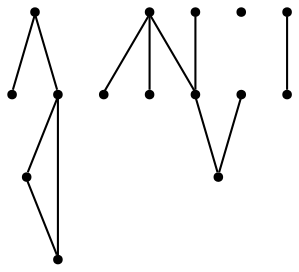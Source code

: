 graph {
  node [shape=point,comment="{\"directed\":false,\"doi\":\"10.1007/3-540-37623-2_23\",\"figure\":\"7 (1)\"}"]

  v0 [pos="1430.1391239033496,434.8924933539496"]
  v1 [pos="1430.1391239033496,379.61422390407984"]
  v2 [pos="1430.1391239033496,490.1669481065537"]
  v3 [pos="1430.1391239033496,545.4452175564236"]
  v4 [pos="1374.8555334670914,545.4452175564236"]
  v5 [pos="1319.5762667556373,342.76475694444434"]
  v6 [pos="1227.4398530398057,490.1669481065537"]
  v7 [pos="1024.7405185920732,655.9976874457465"]
  v8 [pos="1153.7297555874782,619.1484747992621"]
  v9 [pos="1153.7297555874782,342.76475694444434"]
  v10 [pos="1153.7297555874782,398.0432807074652"]
  v11 [pos="1153.7297555874782,840.2537960476345"]
  v12 [pos="1080.0197853035274,803.4042019314236"]
  v13 [pos="1080.0197853035274,748.1258053249783"]
  v14 [pos="1024.7405185920732,582.294684516059"]

  v0 -- v1 [id="-1",pos="1430.1391239033496,434.8924933539496 1430.1391239033496,379.61422390407984 1430.1391239033496,379.61422390407984 1430.1391239033496,379.61422390407984"]
  v7 -- v14 [id="-4",pos="1024.7405185920732,655.9976874457465 1024.7405185920732,582.294684516059 1024.7405185920732,582.294684516059 1024.7405185920732,582.294684516059"]
  v12 -- v11 [id="-6",pos="1080.0197853035274,803.4042019314236 1080.0197853035272,840.253414577908 1080.0197853035272,840.253414577908 1080.0197853035272,840.253414577908 1153.7297555874782,840.2537960476345 1153.7297555874782,840.2537960476345 1153.7297555874782,840.2537960476345"]
  v13 -- v12 [id="-7",pos="1080.0197853035274,748.1258053249783 1080.0197853035274,803.4042019314236 1080.0197853035274,803.4042019314236 1080.0197853035274,803.4042019314236"]
  v0 -- v2 [id="-8",pos="1430.1391239033496,434.8924933539496 1430.1391239033496,490.1669481065537 1430.1391239033496,490.1669481065537 1430.1391239033496,490.1669481065537"]
  v9 -- v12 [id="-9",pos="1153.7297555874782,342.76475694444434 1116.8769958920932,342.76475694444434 1116.8769958920932,342.76475694444434 1116.8769958920932,342.76475694444434 1116.8769958920932,803.4001329210068 1116.8769958920932,803.4001329210068 1116.8769958920932,803.4001329210068 1080.0197853035274,803.4042019314236 1080.0197853035274,803.4042019314236 1080.0197853035274,803.4042019314236"]
  v3 -- v2 [id="-10",pos="1430.1391239033496,545.4452175564236 1430.1391239033496,490.1669481065537 1430.1391239033496,490.1669481065537 1430.1391239033496,490.1669481065537"]
  v2 -- v4 [id="-11",pos="1430.1391239033496,490.1669481065537 1374.8555970512796,490.1666937934027 1374.8555970512796,490.1666937934027 1374.8555970512796,490.1666937934027 1374.8555334670914,545.4452175564236 1374.8555334670914,545.4452175564236 1374.8555334670914,545.4452175564236"]
  v8 -- v11 [id="-12",pos="1153.7297555874782,619.1484747992621 1153.7297555874782,840.2537960476345 1153.7297555874782,840.2537960476345 1153.7297555874782,840.2537960476345"]
  v9 -- v5 [id="-14",pos="1153.7297555874782,342.76475694444434 1319.5762667556373,342.76475694444434 1319.5762667556373,342.76475694444434 1319.5762667556373,342.76475694444434"]
  v4 -- v3 [id="-15",pos="1374.8555334670914,545.4452175564236 1430.1391239033496,545.4452175564236 1430.1391239033496,545.4452175564236 1430.1391239033496,545.4452175564236"]
  v9 -- v10 [id="-16",pos="1153.7297555874782,342.76475694444434 1153.7297555874782,398.0432807074652 1153.7297555874782,398.0432807074652 1153.7297555874782,398.0432807074652"]
}